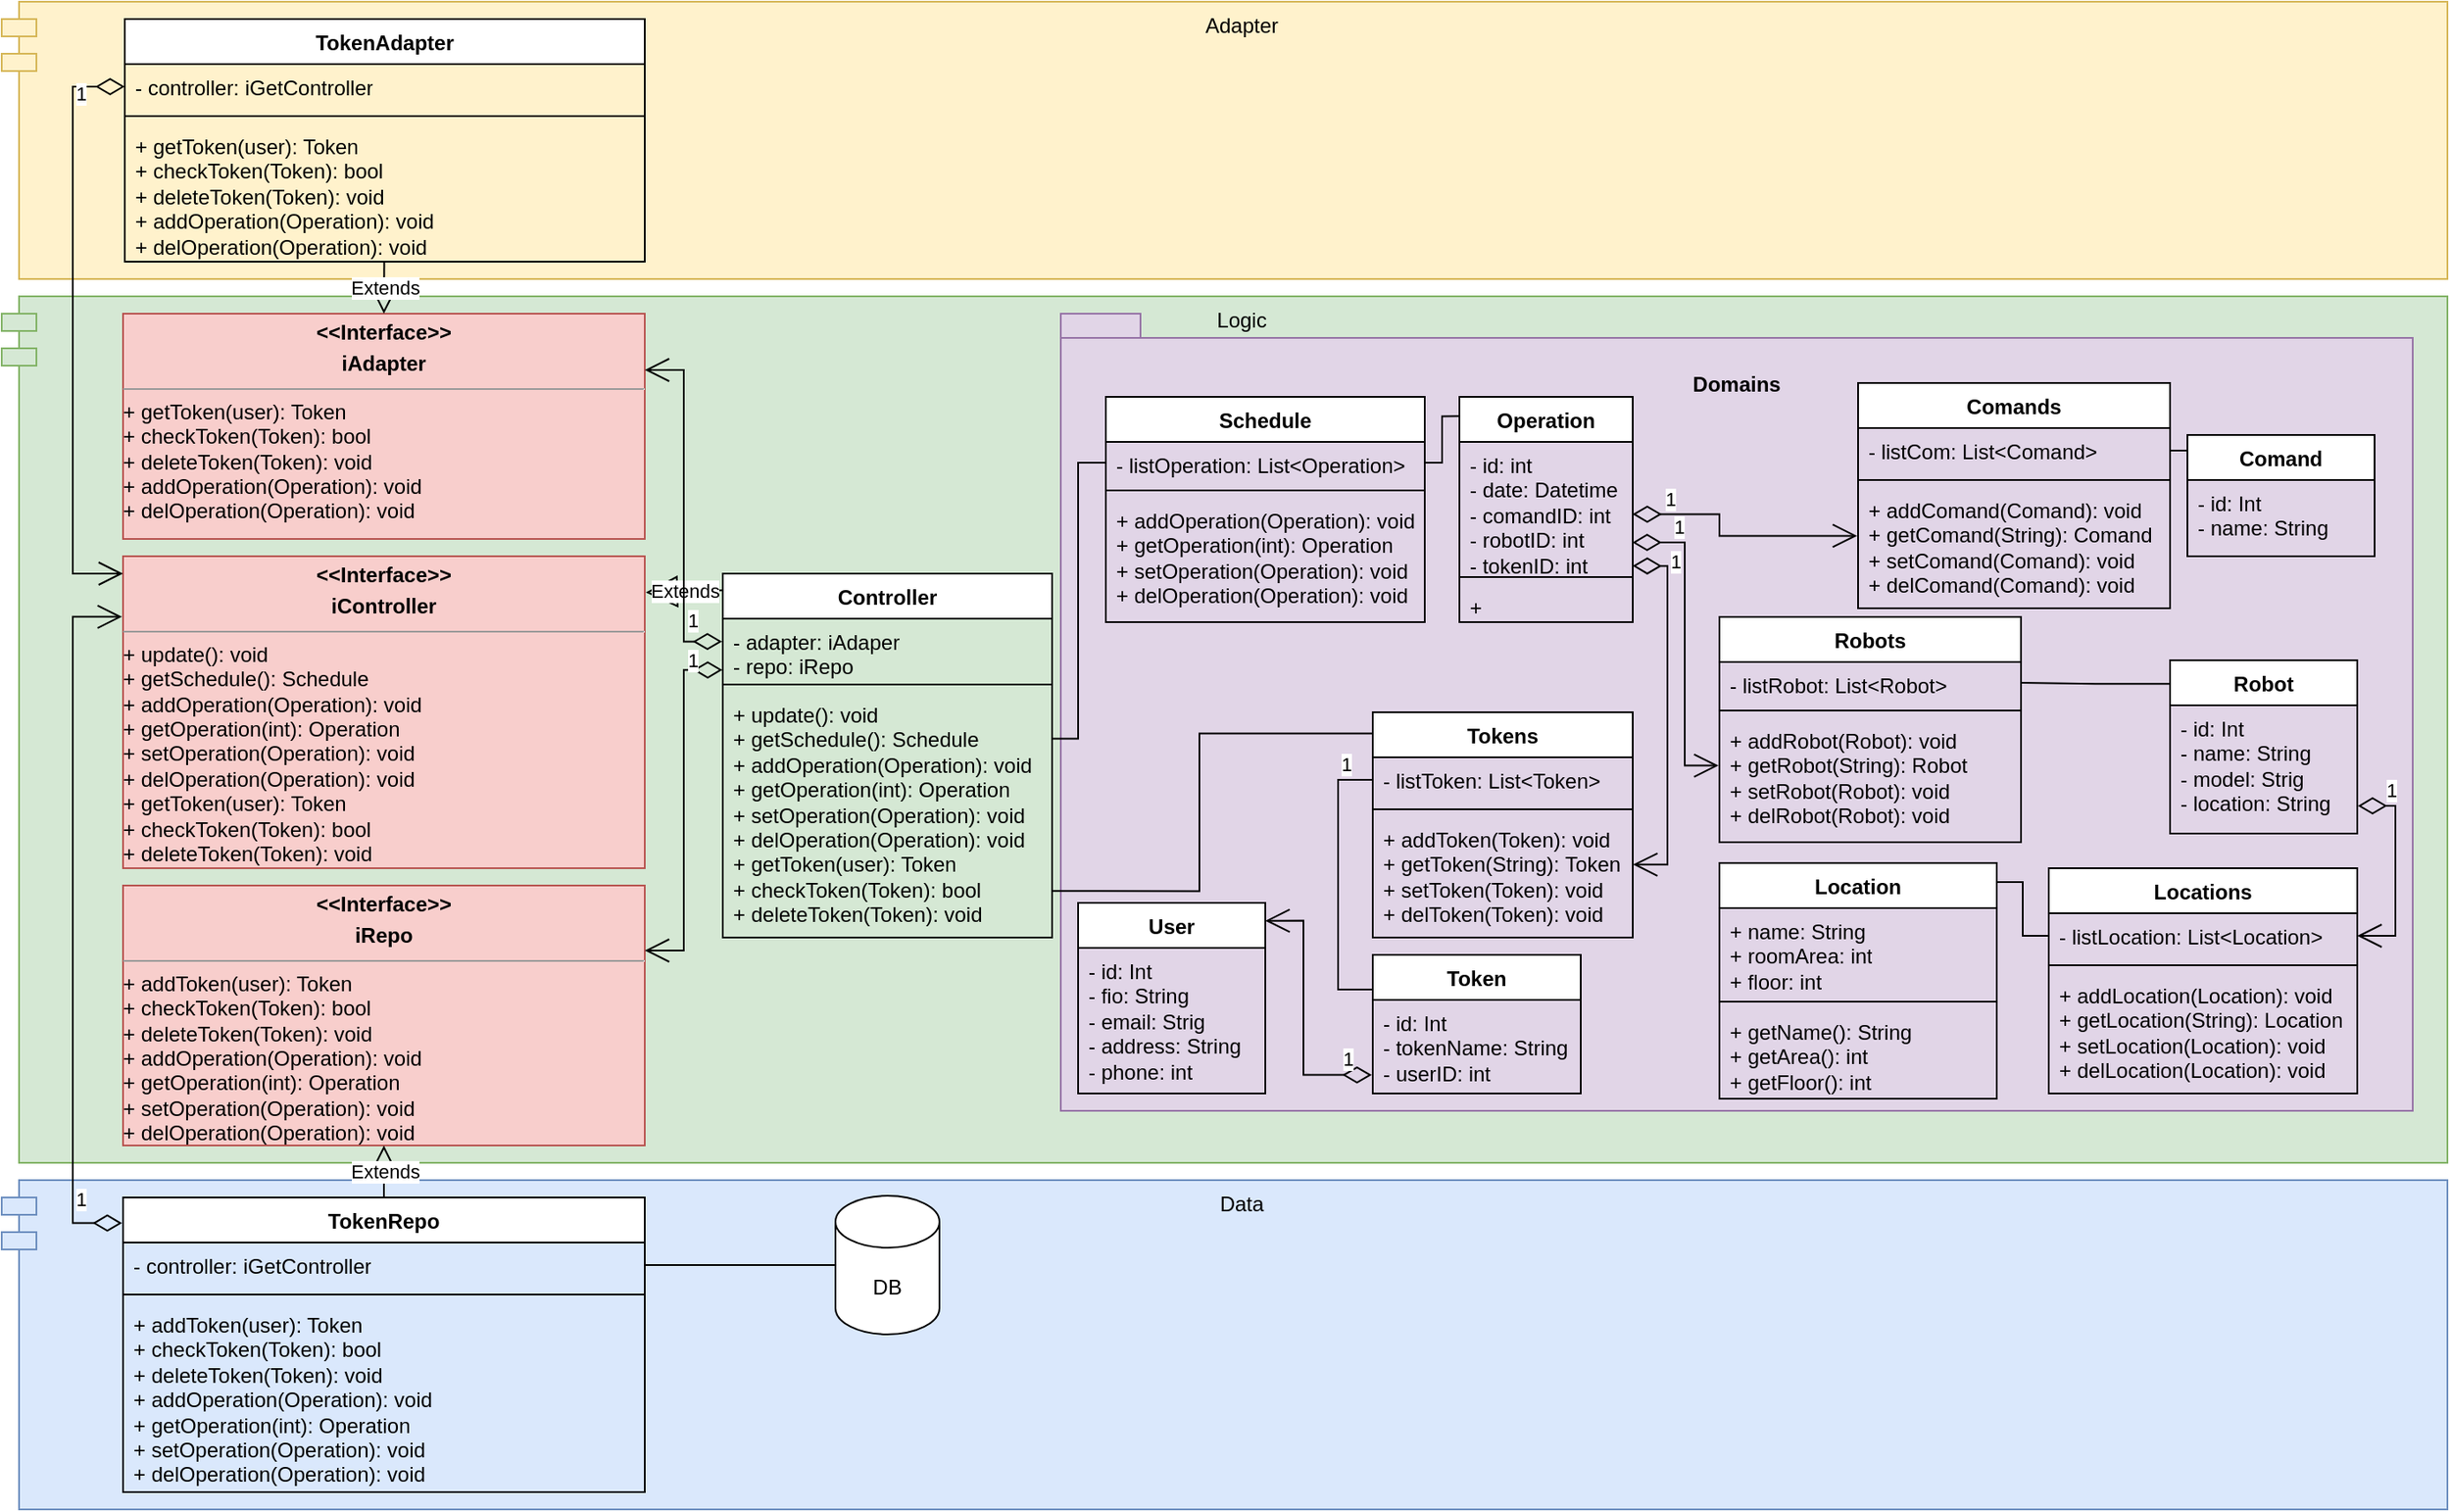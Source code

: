 <mxfile version="22.1.11" type="device">
  <diagram name="Страница — 1" id="iccQO1knJx4fQwvvYH7b">
    <mxGraphModel dx="2049" dy="1243" grid="1" gridSize="10" guides="1" tooltips="1" connect="1" arrows="1" fold="1" page="1" pageScale="1" pageWidth="827" pageHeight="1169" math="0" shadow="0">
      <root>
        <mxCell id="0" />
        <mxCell id="1" parent="0" />
        <mxCell id="4vGNX6ftqIx7hebFvJX0-1" value="Adapter" style="shape=module;align=left;spacingLeft=20;align=center;verticalAlign=top;whiteSpace=wrap;html=1;fillColor=#fff2cc;strokeColor=#d6b656;" parent="1" vertex="1">
          <mxGeometry x="29" y="10" width="1411" height="160" as="geometry" />
        </mxCell>
        <mxCell id="4vGNX6ftqIx7hebFvJX0-2" value="Logic" style="shape=module;align=left;spacingLeft=20;align=center;verticalAlign=top;whiteSpace=wrap;html=1;fillColor=#d5e8d4;strokeColor=#82b366;" parent="1" vertex="1">
          <mxGeometry x="29" y="180" width="1411" height="500" as="geometry" />
        </mxCell>
        <mxCell id="4vGNX6ftqIx7hebFvJX0-3" value="Data" style="shape=module;align=left;spacingLeft=20;align=center;verticalAlign=top;whiteSpace=wrap;html=1;fillColor=#dae8fc;strokeColor=#6c8ebf;" parent="1" vertex="1">
          <mxGeometry x="29" y="690" width="1411" height="190" as="geometry" />
        </mxCell>
        <mxCell id="Mzm_h6cvFY5Xjswd9-C1-1" value="TokenAdapter" style="swimlane;fontStyle=1;align=center;verticalAlign=top;childLayout=stackLayout;horizontal=1;startSize=26;horizontalStack=0;resizeParent=1;resizeParentMax=0;resizeLast=0;collapsible=1;marginBottom=0;whiteSpace=wrap;html=1;" parent="1" vertex="1">
          <mxGeometry x="100" y="20" width="300" height="140" as="geometry" />
        </mxCell>
        <mxCell id="Mzm_h6cvFY5Xjswd9-C1-2" value="- controller: iGetController" style="text;strokeColor=none;fillColor=none;align=left;verticalAlign=top;spacingLeft=4;spacingRight=4;overflow=hidden;rotatable=0;points=[[0,0.5],[1,0.5]];portConstraint=eastwest;whiteSpace=wrap;html=1;" parent="Mzm_h6cvFY5Xjswd9-C1-1" vertex="1">
          <mxGeometry y="26" width="300" height="26" as="geometry" />
        </mxCell>
        <mxCell id="Mzm_h6cvFY5Xjswd9-C1-3" value="" style="line;strokeWidth=1;fillColor=none;align=left;verticalAlign=middle;spacingTop=-1;spacingLeft=3;spacingRight=3;rotatable=0;labelPosition=right;points=[];portConstraint=eastwest;strokeColor=inherit;" parent="Mzm_h6cvFY5Xjswd9-C1-1" vertex="1">
          <mxGeometry y="52" width="300" height="8" as="geometry" />
        </mxCell>
        <mxCell id="Mzm_h6cvFY5Xjswd9-C1-4" value="+ getToken(user): Token&lt;br&gt;+ checkToken(Token): bool&lt;br&gt;+ deleteToken(Token): void&lt;br&gt;+ addOperation(Operation): void&lt;br style=&quot;border-color: var(--border-color); text-align: center;&quot;&gt;+ delOperation(Operation): void" style="text;strokeColor=none;fillColor=none;align=left;verticalAlign=top;spacingLeft=4;spacingRight=4;overflow=hidden;rotatable=0;points=[[0,0.5],[1,0.5]];portConstraint=eastwest;whiteSpace=wrap;html=1;" parent="Mzm_h6cvFY5Xjswd9-C1-1" vertex="1">
          <mxGeometry y="60" width="300" height="80" as="geometry" />
        </mxCell>
        <mxCell id="Mzm_h6cvFY5Xjswd9-C1-5" value="TokenRepo" style="swimlane;fontStyle=1;align=center;verticalAlign=top;childLayout=stackLayout;horizontal=1;startSize=26;horizontalStack=0;resizeParent=1;resizeParentMax=0;resizeLast=0;collapsible=1;marginBottom=0;whiteSpace=wrap;html=1;" parent="1" vertex="1">
          <mxGeometry x="99" y="700" width="301" height="170" as="geometry" />
        </mxCell>
        <mxCell id="Mzm_h6cvFY5Xjswd9-C1-6" value="- controller: iGetController" style="text;strokeColor=none;fillColor=none;align=left;verticalAlign=top;spacingLeft=4;spacingRight=4;overflow=hidden;rotatable=0;points=[[0,0.5],[1,0.5]];portConstraint=eastwest;whiteSpace=wrap;html=1;" parent="Mzm_h6cvFY5Xjswd9-C1-5" vertex="1">
          <mxGeometry y="26" width="301" height="26" as="geometry" />
        </mxCell>
        <mxCell id="Mzm_h6cvFY5Xjswd9-C1-7" value="" style="line;strokeWidth=1;fillColor=none;align=left;verticalAlign=middle;spacingTop=-1;spacingLeft=3;spacingRight=3;rotatable=0;labelPosition=right;points=[];portConstraint=eastwest;strokeColor=inherit;" parent="Mzm_h6cvFY5Xjswd9-C1-5" vertex="1">
          <mxGeometry y="52" width="301" height="8" as="geometry" />
        </mxCell>
        <mxCell id="Mzm_h6cvFY5Xjswd9-C1-8" value="+ addToken(user): Token&lt;br style=&quot;border-color: var(--border-color);&quot;&gt;+ checkToken(Token): bool&lt;br style=&quot;border-color: var(--border-color);&quot;&gt;+ deleteToken(Token): void&lt;br&gt;+ addOperation(Operation): void&lt;br style=&quot;border-color: var(--border-color);&quot;&gt;+ getOperation(int): Operation&lt;br style=&quot;border-color: var(--border-color); text-align: center;&quot;&gt;+ setOperation(Operation): void&lt;br style=&quot;border-color: var(--border-color); text-align: center;&quot;&gt;+ delOperation(Operation): void" style="text;strokeColor=none;fillColor=none;align=left;verticalAlign=top;spacingLeft=4;spacingRight=4;overflow=hidden;rotatable=0;points=[[0,0.5],[1,0.5]];portConstraint=eastwest;whiteSpace=wrap;html=1;" parent="Mzm_h6cvFY5Xjswd9-C1-5" vertex="1">
          <mxGeometry y="60" width="301" height="110" as="geometry" />
        </mxCell>
        <mxCell id="Mzm_h6cvFY5Xjswd9-C1-9" value="&lt;p style=&quot;margin:0px;margin-top:4px;text-align:center;&quot;&gt;&lt;b&gt;&amp;lt;&amp;lt;Interface&amp;gt;&amp;gt;&lt;/b&gt;&lt;/p&gt;&lt;p style=&quot;margin:0px;margin-top:4px;text-align:center;&quot;&gt;&lt;b&gt;iAdapter&lt;/b&gt;&lt;/p&gt;&lt;hr size=&quot;1&quot;&gt;&lt;div style=&quot;height:2px;&quot;&gt;+ getToken(user): Token&lt;br style=&quot;border-color: var(--border-color);&quot;&gt;+ checkToken(Token): bool&lt;br style=&quot;border-color: var(--border-color);&quot;&gt;+ deleteToken(Token): void&lt;br style=&quot;border-color: var(--border-color);&quot;&gt;+ addOperation(Operation): void&lt;br style=&quot;border-color: var(--border-color); text-align: center;&quot;&gt;+ delOperation(Operation): void&lt;br&gt;&lt;/div&gt;" style="verticalAlign=top;align=left;overflow=fill;fontSize=12;fontFamily=Helvetica;html=1;whiteSpace=wrap;fillColor=#f8cecc;strokeColor=#b85450;" parent="1" vertex="1">
          <mxGeometry x="99" y="190" width="301" height="130" as="geometry" />
        </mxCell>
        <mxCell id="Mzm_h6cvFY5Xjswd9-C1-10" value="&lt;p style=&quot;margin:0px;margin-top:4px;text-align:center;&quot;&gt;&lt;b&gt;&amp;lt;&amp;lt;Interface&amp;gt;&amp;gt;&lt;/b&gt;&lt;/p&gt;&lt;p style=&quot;margin:0px;margin-top:4px;text-align:center;&quot;&gt;&lt;b&gt;iRepo&lt;/b&gt;&lt;/p&gt;&lt;hr size=&quot;1&quot;&gt;&lt;div style=&quot;height:2px;&quot;&gt;+ addToken(user): Token&lt;br style=&quot;border-color: var(--border-color);&quot;&gt;+ checkToken(Token): bool&lt;br style=&quot;border-color: var(--border-color);&quot;&gt;+ deleteToken(Token): void&lt;br style=&quot;border-color: var(--border-color);&quot;&gt;+ addOperation(Operation): void&lt;br style=&quot;border-color: var(--border-color);&quot;&gt;+ getOperation(int): Operation&lt;br style=&quot;border-color: var(--border-color); text-align: center;&quot;&gt;+ setOperation(Operation): void&lt;br style=&quot;border-color: var(--border-color); text-align: center;&quot;&gt;+ delOperation(Operation): void&lt;br&gt;&lt;/div&gt;" style="verticalAlign=top;align=left;overflow=fill;fontSize=12;fontFamily=Helvetica;html=1;whiteSpace=wrap;fillColor=#f8cecc;strokeColor=#b85450;" parent="1" vertex="1">
          <mxGeometry x="99" y="520" width="301" height="150" as="geometry" />
        </mxCell>
        <mxCell id="Mzm_h6cvFY5Xjswd9-C1-11" value="&lt;p style=&quot;margin:0px;margin-top:4px;text-align:center;&quot;&gt;&lt;b&gt;&amp;lt;&amp;lt;Interface&amp;gt;&amp;gt;&lt;/b&gt;&lt;/p&gt;&lt;p style=&quot;margin:0px;margin-top:4px;text-align:center;&quot;&gt;&lt;b&gt;iController&lt;/b&gt;&lt;/p&gt;&lt;hr size=&quot;1&quot;&gt;&lt;div style=&quot;height:2px;&quot;&gt;&lt;div style=&quot;&quot;&gt;+ update(): void&lt;br style=&quot;border-color: var(--border-color);&quot;&gt;+ getSchedule():&amp;nbsp;Schedule&lt;br style=&quot;border-color: var(--border-color);&quot;&gt;+ addOperation(Operation): void&lt;br style=&quot;border-color: var(--border-color);&quot;&gt;+ getOperation(int): Operation&lt;br style=&quot;border-color: var(--border-color); text-align: center;&quot;&gt;+ setOperation(Operation): void&lt;br style=&quot;border-color: var(--border-color); text-align: center;&quot;&gt;+ delOperation(Operation): void&lt;br style=&quot;border-color: var(--border-color);&quot;&gt;+ getToken(user): Token&lt;br style=&quot;border-color: var(--border-color);&quot;&gt;+ checkToken(Token): bool&lt;br style=&quot;border-color: var(--border-color);&quot;&gt;+ deleteToken(Token): void&lt;br&gt;&lt;/div&gt;&lt;/div&gt;" style="verticalAlign=top;align=left;overflow=fill;fontSize=12;fontFamily=Helvetica;html=1;whiteSpace=wrap;fillColor=#f8cecc;strokeColor=#b85450;" parent="1" vertex="1">
          <mxGeometry x="99" y="330" width="301" height="180" as="geometry" />
        </mxCell>
        <mxCell id="Mzm_h6cvFY5Xjswd9-C1-12" value="&lt;div style=&quot;&quot;&gt;&lt;span style=&quot;background-color: initial;&quot;&gt;Domains&lt;/span&gt;&lt;/div&gt;&lt;div style=&quot;&quot;&gt;&lt;span style=&quot;background-color: initial;&quot;&gt;&lt;br&gt;&lt;/span&gt;&lt;/div&gt;&lt;div style=&quot;&quot;&gt;&lt;span style=&quot;background-color: initial;&quot;&gt;&lt;br&gt;&lt;/span&gt;&lt;/div&gt;&lt;div style=&quot;&quot;&gt;&lt;span style=&quot;background-color: initial;&quot;&gt;&lt;br&gt;&lt;/span&gt;&lt;/div&gt;&lt;div style=&quot;&quot;&gt;&lt;span style=&quot;background-color: initial;&quot;&gt;&lt;br&gt;&lt;/span&gt;&lt;/div&gt;&lt;div style=&quot;&quot;&gt;&lt;span style=&quot;background-color: initial;&quot;&gt;&lt;br&gt;&lt;/span&gt;&lt;/div&gt;&lt;div style=&quot;&quot;&gt;&lt;span style=&quot;background-color: initial;&quot;&gt;&lt;br&gt;&lt;/span&gt;&lt;/div&gt;&lt;div style=&quot;&quot;&gt;&lt;span style=&quot;background-color: initial;&quot;&gt;&lt;br&gt;&lt;/span&gt;&lt;/div&gt;&lt;div style=&quot;&quot;&gt;&lt;span style=&quot;background-color: initial;&quot;&gt;&lt;br&gt;&lt;/span&gt;&lt;/div&gt;&lt;div style=&quot;&quot;&gt;&lt;span style=&quot;background-color: initial;&quot;&gt;&lt;br&gt;&lt;/span&gt;&lt;/div&gt;&lt;div style=&quot;&quot;&gt;&lt;span style=&quot;background-color: initial;&quot;&gt;&lt;br&gt;&lt;/span&gt;&lt;/div&gt;&lt;div style=&quot;&quot;&gt;&lt;span style=&quot;background-color: initial;&quot;&gt;&lt;br&gt;&lt;/span&gt;&lt;/div&gt;&lt;div style=&quot;&quot;&gt;&lt;span style=&quot;background-color: initial;&quot;&gt;&lt;br&gt;&lt;/span&gt;&lt;/div&gt;&lt;div style=&quot;&quot;&gt;&lt;span style=&quot;background-color: initial;&quot;&gt;&lt;br&gt;&lt;/span&gt;&lt;/div&gt;&lt;div style=&quot;&quot;&gt;&lt;span style=&quot;background-color: initial;&quot;&gt;&lt;br&gt;&lt;/span&gt;&lt;/div&gt;&lt;div style=&quot;&quot;&gt;&lt;span style=&quot;background-color: initial;&quot;&gt;&lt;br&gt;&lt;/span&gt;&lt;/div&gt;&lt;div style=&quot;&quot;&gt;&lt;span style=&quot;background-color: initial;&quot;&gt;&lt;br&gt;&lt;/span&gt;&lt;/div&gt;&lt;div style=&quot;&quot;&gt;&lt;span style=&quot;background-color: initial;&quot;&gt;&lt;br&gt;&lt;/span&gt;&lt;/div&gt;&lt;div style=&quot;&quot;&gt;&lt;span style=&quot;background-color: initial;&quot;&gt;&lt;br&gt;&lt;/span&gt;&lt;/div&gt;&lt;div style=&quot;&quot;&gt;&lt;span style=&quot;background-color: initial;&quot;&gt;&lt;br&gt;&lt;/span&gt;&lt;/div&gt;&lt;div style=&quot;&quot;&gt;&lt;span style=&quot;background-color: initial;&quot;&gt;&lt;br&gt;&lt;/span&gt;&lt;/div&gt;&lt;div style=&quot;&quot;&gt;&lt;span style=&quot;background-color: initial;&quot;&gt;&lt;br&gt;&lt;/span&gt;&lt;/div&gt;&lt;div style=&quot;&quot;&gt;&lt;span style=&quot;background-color: initial;&quot;&gt;&lt;br&gt;&lt;/span&gt;&lt;/div&gt;&lt;div style=&quot;&quot;&gt;&lt;span style=&quot;background-color: initial;&quot;&gt;&lt;br&gt;&lt;/span&gt;&lt;/div&gt;&lt;div style=&quot;&quot;&gt;&lt;span style=&quot;background-color: initial;&quot;&gt;&lt;br&gt;&lt;/span&gt;&lt;/div&gt;&lt;div style=&quot;&quot;&gt;&lt;span style=&quot;background-color: initial;&quot;&gt;&lt;br&gt;&lt;/span&gt;&lt;/div&gt;&lt;div style=&quot;&quot;&gt;&lt;span style=&quot;background-color: initial;&quot;&gt;&lt;br&gt;&lt;/span&gt;&lt;/div&gt;&lt;div style=&quot;&quot;&gt;&lt;span style=&quot;background-color: initial;&quot;&gt;&lt;br&gt;&lt;/span&gt;&lt;/div&gt;" style="shape=folder;fontStyle=1;spacingTop=10;tabWidth=40;tabHeight=14;tabPosition=left;html=1;whiteSpace=wrap;align=center;fillColor=#e1d5e7;strokeColor=#9673a6;" parent="1" vertex="1">
          <mxGeometry x="640" y="190" width="780" height="460" as="geometry" />
        </mxCell>
        <mxCell id="Mzm_h6cvFY5Xjswd9-C1-13" value="Controller" style="swimlane;fontStyle=1;align=center;verticalAlign=top;childLayout=stackLayout;horizontal=1;startSize=26;horizontalStack=0;resizeParent=1;resizeParentMax=0;resizeLast=0;collapsible=1;marginBottom=0;whiteSpace=wrap;html=1;" parent="1" vertex="1">
          <mxGeometry x="445" y="340" width="190" height="210" as="geometry" />
        </mxCell>
        <mxCell id="Mzm_h6cvFY5Xjswd9-C1-14" value="- adapter: iAdaper&lt;br&gt;- repo: iRepo" style="text;strokeColor=none;fillColor=none;align=left;verticalAlign=top;spacingLeft=4;spacingRight=4;overflow=hidden;rotatable=0;points=[[0,0.5],[1,0.5]];portConstraint=eastwest;whiteSpace=wrap;html=1;" parent="Mzm_h6cvFY5Xjswd9-C1-13" vertex="1">
          <mxGeometry y="26" width="190" height="34" as="geometry" />
        </mxCell>
        <mxCell id="Mzm_h6cvFY5Xjswd9-C1-15" value="" style="line;strokeWidth=1;fillColor=none;align=left;verticalAlign=middle;spacingTop=-1;spacingLeft=3;spacingRight=3;rotatable=0;labelPosition=right;points=[];portConstraint=eastwest;strokeColor=inherit;" parent="Mzm_h6cvFY5Xjswd9-C1-13" vertex="1">
          <mxGeometry y="60" width="190" height="8" as="geometry" />
        </mxCell>
        <mxCell id="Mzm_h6cvFY5Xjswd9-C1-16" value="+ update(): void&lt;br style=&quot;border-color: var(--border-color);&quot;&gt;+ getSchedule():&amp;nbsp;Schedule&lt;br style=&quot;border-color: var(--border-color);&quot;&gt;+ addOperation(Operation): void&lt;br style=&quot;border-color: var(--border-color);&quot;&gt;+ getOperation(int): Operation&lt;br style=&quot;border-color: var(--border-color); text-align: center;&quot;&gt;+ setOperation(Operation): void&lt;br style=&quot;border-color: var(--border-color); text-align: center;&quot;&gt;+ delOperation(Operation): void&lt;br&gt;+ getToken(user): Token&lt;br style=&quot;border-color: var(--border-color);&quot;&gt;+ checkToken(Token): bool&lt;br style=&quot;border-color: var(--border-color);&quot;&gt;+ deleteToken(Token): void" style="text;strokeColor=none;fillColor=none;align=left;verticalAlign=top;spacingLeft=4;spacingRight=4;overflow=hidden;rotatable=0;points=[[0,0.5],[1,0.5]];portConstraint=eastwest;whiteSpace=wrap;html=1;" parent="Mzm_h6cvFY5Xjswd9-C1-13" vertex="1">
          <mxGeometry y="68" width="190" height="142" as="geometry" />
        </mxCell>
        <mxCell id="Mzm_h6cvFY5Xjswd9-C1-17" value="Location" style="swimlane;fontStyle=1;align=center;verticalAlign=top;childLayout=stackLayout;horizontal=1;startSize=26;horizontalStack=0;resizeParent=1;resizeParentMax=0;resizeLast=0;collapsible=1;marginBottom=0;whiteSpace=wrap;html=1;" parent="1" vertex="1">
          <mxGeometry x="1020" y="507" width="160" height="136" as="geometry" />
        </mxCell>
        <mxCell id="Mzm_h6cvFY5Xjswd9-C1-18" value="+ name: String&lt;br&gt;+ roomArea: int&lt;br&gt;+ floor: int" style="text;strokeColor=none;fillColor=none;align=left;verticalAlign=top;spacingLeft=4;spacingRight=4;overflow=hidden;rotatable=0;points=[[0,0.5],[1,0.5]];portConstraint=eastwest;whiteSpace=wrap;html=1;" parent="Mzm_h6cvFY5Xjswd9-C1-17" vertex="1">
          <mxGeometry y="26" width="160" height="50" as="geometry" />
        </mxCell>
        <mxCell id="Mzm_h6cvFY5Xjswd9-C1-19" value="" style="line;strokeWidth=1;fillColor=none;align=left;verticalAlign=middle;spacingTop=-1;spacingLeft=3;spacingRight=3;rotatable=0;labelPosition=right;points=[];portConstraint=eastwest;strokeColor=inherit;" parent="Mzm_h6cvFY5Xjswd9-C1-17" vertex="1">
          <mxGeometry y="76" width="160" height="8" as="geometry" />
        </mxCell>
        <mxCell id="Mzm_h6cvFY5Xjswd9-C1-20" value="+ getName(): String&lt;br&gt;+ getArea(): int&lt;br&gt;+ getFloor(): int" style="text;strokeColor=none;fillColor=none;align=left;verticalAlign=top;spacingLeft=4;spacingRight=4;overflow=hidden;rotatable=0;points=[[0,0.5],[1,0.5]];portConstraint=eastwest;whiteSpace=wrap;html=1;" parent="Mzm_h6cvFY5Xjswd9-C1-17" vertex="1">
          <mxGeometry y="84" width="160" height="52" as="geometry" />
        </mxCell>
        <mxCell id="Mzm_h6cvFY5Xjswd9-C1-22" value="" style="endArrow=none;html=1;edgeStyle=orthogonalEdgeStyle;rounded=0;exitX=1;exitY=0.5;exitDx=0;exitDy=0;entryX=0;entryY=0.5;entryDx=0;entryDy=0;entryPerimeter=0;" parent="1" source="Mzm_h6cvFY5Xjswd9-C1-6" target="pRqHBjgA3ks4pkUz7OMV-1" edge="1">
          <mxGeometry relative="1" as="geometry">
            <mxPoint x="269" y="743" as="sourcePoint" />
            <mxPoint x="490" y="755" as="targetPoint" />
          </mxGeometry>
        </mxCell>
        <mxCell id="Mzm_h6cvFY5Xjswd9-C1-27" value="User" style="swimlane;fontStyle=1;align=center;verticalAlign=top;childLayout=stackLayout;horizontal=1;startSize=26;horizontalStack=0;resizeParent=1;resizeParentMax=0;resizeLast=0;collapsible=1;marginBottom=0;whiteSpace=wrap;html=1;" parent="1" vertex="1">
          <mxGeometry x="650" y="530" width="108" height="110" as="geometry" />
        </mxCell>
        <mxCell id="Mzm_h6cvFY5Xjswd9-C1-28" value="- id: Int&lt;br&gt;- fio: String&lt;br&gt;- email: Strig&lt;br&gt;- address: String&lt;br&gt;- phone: int" style="text;strokeColor=none;fillColor=none;align=left;verticalAlign=top;spacingLeft=4;spacingRight=4;overflow=hidden;rotatable=0;points=[[0,0.5],[1,0.5]];portConstraint=eastwest;whiteSpace=wrap;html=1;" parent="Mzm_h6cvFY5Xjswd9-C1-27" vertex="1">
          <mxGeometry y="26" width="108" height="84" as="geometry" />
        </mxCell>
        <mxCell id="Mzm_h6cvFY5Xjswd9-C1-29" value="Locations" style="swimlane;fontStyle=1;align=center;verticalAlign=top;childLayout=stackLayout;horizontal=1;startSize=26;horizontalStack=0;resizeParent=1;resizeParentMax=0;resizeLast=0;collapsible=1;marginBottom=0;whiteSpace=wrap;html=1;" parent="1" vertex="1">
          <mxGeometry x="1210" y="510" width="178" height="130" as="geometry" />
        </mxCell>
        <mxCell id="Mzm_h6cvFY5Xjswd9-C1-30" value="- listLocation: List&amp;lt;Location&amp;gt;" style="text;strokeColor=none;fillColor=none;align=left;verticalAlign=top;spacingLeft=4;spacingRight=4;overflow=hidden;rotatable=0;points=[[0,0.5],[1,0.5]];portConstraint=eastwest;whiteSpace=wrap;html=1;" parent="Mzm_h6cvFY5Xjswd9-C1-29" vertex="1">
          <mxGeometry y="26" width="178" height="26" as="geometry" />
        </mxCell>
        <mxCell id="Mzm_h6cvFY5Xjswd9-C1-31" value="" style="line;strokeWidth=1;fillColor=none;align=left;verticalAlign=middle;spacingTop=-1;spacingLeft=3;spacingRight=3;rotatable=0;labelPosition=right;points=[];portConstraint=eastwest;strokeColor=inherit;" parent="Mzm_h6cvFY5Xjswd9-C1-29" vertex="1">
          <mxGeometry y="52" width="178" height="8" as="geometry" />
        </mxCell>
        <mxCell id="Mzm_h6cvFY5Xjswd9-C1-32" value="+ addLocation(Location): void&lt;br&gt;+ getLocation(String): Location&lt;br style=&quot;border-color: var(--border-color); text-align: center;&quot;&gt;+ setLocation(Location&lt;span style=&quot;text-align: center;&quot;&gt;): void&lt;/span&gt;&lt;br style=&quot;border-color: var(--border-color); text-align: center;&quot;&gt;+ delLocation(Location): void" style="text;strokeColor=none;fillColor=none;align=left;verticalAlign=top;spacingLeft=4;spacingRight=4;overflow=hidden;rotatable=0;points=[[0,0.5],[1,0.5]];portConstraint=eastwest;whiteSpace=wrap;html=1;" parent="Mzm_h6cvFY5Xjswd9-C1-29" vertex="1">
          <mxGeometry y="60" width="178" height="70" as="geometry" />
        </mxCell>
        <mxCell id="Mzm_h6cvFY5Xjswd9-C1-33" value="Operation" style="swimlane;fontStyle=1;align=center;verticalAlign=top;childLayout=stackLayout;horizontal=1;startSize=26;horizontalStack=0;resizeParent=1;resizeParentMax=0;resizeLast=0;collapsible=1;marginBottom=0;whiteSpace=wrap;html=1;" parent="1" vertex="1">
          <mxGeometry x="870" y="238" width="100" height="130" as="geometry" />
        </mxCell>
        <mxCell id="Mzm_h6cvFY5Xjswd9-C1-34" value="- id: int&lt;br&gt;- date: Datetime&lt;br style=&quot;border-color: var(--border-color);&quot;&gt;- comandID: int&lt;br style=&quot;border-color: var(--border-color);&quot;&gt;- robotID: int&lt;br&gt;- tokenID: int" style="text;strokeColor=none;fillColor=none;align=left;verticalAlign=top;spacingLeft=4;spacingRight=4;overflow=hidden;rotatable=0;points=[[0,0.5],[1,0.5]];portConstraint=eastwest;whiteSpace=wrap;html=1;" parent="Mzm_h6cvFY5Xjswd9-C1-33" vertex="1">
          <mxGeometry y="26" width="100" height="74" as="geometry" />
        </mxCell>
        <mxCell id="Mzm_h6cvFY5Xjswd9-C1-35" value="" style="line;strokeWidth=1;fillColor=none;align=left;verticalAlign=middle;spacingTop=-1;spacingLeft=3;spacingRight=3;rotatable=0;labelPosition=right;points=[];portConstraint=eastwest;strokeColor=inherit;" parent="Mzm_h6cvFY5Xjswd9-C1-33" vertex="1">
          <mxGeometry y="100" width="100" height="8" as="geometry" />
        </mxCell>
        <mxCell id="Mzm_h6cvFY5Xjswd9-C1-36" value="+&amp;nbsp;" style="text;strokeColor=none;fillColor=none;align=left;verticalAlign=top;spacingLeft=4;spacingRight=4;overflow=hidden;rotatable=0;points=[[0,0.5],[1,0.5]];portConstraint=eastwest;whiteSpace=wrap;html=1;" parent="Mzm_h6cvFY5Xjswd9-C1-33" vertex="1">
          <mxGeometry y="108" width="100" height="22" as="geometry" />
        </mxCell>
        <mxCell id="Mzm_h6cvFY5Xjswd9-C1-37" value="1" style="endArrow=open;html=1;endSize=12;startArrow=diamondThin;startSize=14;startFill=0;edgeStyle=orthogonalEdgeStyle;align=left;verticalAlign=bottom;rounded=0;exitX=1.003;exitY=0.784;exitDx=0;exitDy=0;exitPerimeter=0;entryX=1;entryY=0.5;entryDx=0;entryDy=0;" parent="1" source="pRqHBjgA3ks4pkUz7OMV-12" target="Mzm_h6cvFY5Xjswd9-C1-30" edge="1">
          <mxGeometry x="-0.751" relative="1" as="geometry">
            <mxPoint x="1400" y="474" as="sourcePoint" />
            <mxPoint x="1400" y="549" as="targetPoint" />
            <Array as="points">
              <mxPoint x="1410" y="474" />
              <mxPoint x="1410" y="549" />
            </Array>
            <mxPoint as="offset" />
          </mxGeometry>
        </mxCell>
        <mxCell id="Mzm_h6cvFY5Xjswd9-C1-38" value="1" style="endArrow=open;html=1;endSize=12;startArrow=diamondThin;startSize=14;startFill=0;edgeStyle=orthogonalEdgeStyle;align=left;verticalAlign=bottom;rounded=0;exitX=-0.005;exitY=0.802;exitDx=0;exitDy=0;entryX=1;entryY=0.094;entryDx=0;entryDy=0;entryPerimeter=0;exitPerimeter=0;" parent="1" source="pRqHBjgA3ks4pkUz7OMV-14" target="Mzm_h6cvFY5Xjswd9-C1-27" edge="1">
          <mxGeometry x="-0.751" relative="1" as="geometry">
            <mxPoint x="1320" y="735" as="sourcePoint" />
            <mxPoint x="1273" y="550" as="targetPoint" />
            <Array as="points">
              <mxPoint x="780" y="629" />
              <mxPoint x="780" y="540" />
            </Array>
            <mxPoint as="offset" />
          </mxGeometry>
        </mxCell>
        <mxCell id="Mzm_h6cvFY5Xjswd9-C1-41" value="" style="endArrow=none;html=1;edgeStyle=orthogonalEdgeStyle;rounded=0;exitX=0;exitY=0.5;exitDx=0;exitDy=0;entryX=1;entryY=0.081;entryDx=0;entryDy=0;entryPerimeter=0;" parent="1" source="Mzm_h6cvFY5Xjswd9-C1-30" target="Mzm_h6cvFY5Xjswd9-C1-17" edge="1">
          <mxGeometry relative="1" as="geometry">
            <mxPoint x="1039" y="661" as="sourcePoint" />
            <mxPoint x="1102" y="499" as="targetPoint" />
          </mxGeometry>
        </mxCell>
        <mxCell id="Mzm_h6cvFY5Xjswd9-C1-52" value="Extends" style="endArrow=block;endSize=16;endFill=0;html=1;rounded=0;exitX=0;exitY=0.046;exitDx=0;exitDy=0;entryX=1.002;entryY=0.116;entryDx=0;entryDy=0;entryPerimeter=0;exitPerimeter=0;" parent="1" source="Mzm_h6cvFY5Xjswd9-C1-13" target="Mzm_h6cvFY5Xjswd9-C1-11" edge="1">
          <mxGeometry width="160" relative="1" as="geometry">
            <mxPoint x="630" y="420" as="sourcePoint" />
            <mxPoint x="790" y="420" as="targetPoint" />
          </mxGeometry>
        </mxCell>
        <mxCell id="Mzm_h6cvFY5Xjswd9-C1-53" value="Extends" style="endArrow=block;endSize=16;endFill=0;html=1;rounded=0;exitX=0.499;exitY=1.003;exitDx=0;exitDy=0;entryX=0.5;entryY=0;entryDx=0;entryDy=0;exitPerimeter=0;" parent="1" source="Mzm_h6cvFY5Xjswd9-C1-4" target="Mzm_h6cvFY5Xjswd9-C1-9" edge="1">
          <mxGeometry width="160" relative="1" as="geometry">
            <mxPoint x="378" y="368" as="sourcePoint" />
            <mxPoint x="269" y="380" as="targetPoint" />
          </mxGeometry>
        </mxCell>
        <mxCell id="Mzm_h6cvFY5Xjswd9-C1-54" value="Extends" style="endArrow=block;endSize=16;endFill=0;html=1;rounded=0;exitX=0.5;exitY=0;exitDx=0;exitDy=0;entryX=0.5;entryY=1;entryDx=0;entryDy=0;" parent="1" source="Mzm_h6cvFY5Xjswd9-C1-5" target="Mzm_h6cvFY5Xjswd9-C1-10" edge="1">
          <mxGeometry width="160" relative="1" as="geometry">
            <mxPoint x="388" y="378" as="sourcePoint" />
            <mxPoint x="279" y="390" as="targetPoint" />
          </mxGeometry>
        </mxCell>
        <mxCell id="Mzm_h6cvFY5Xjswd9-C1-55" value="1" style="endArrow=open;html=1;endSize=12;startArrow=diamondThin;startSize=14;startFill=0;edgeStyle=orthogonalEdgeStyle;align=left;verticalAlign=bottom;rounded=0;exitX=-0.002;exitY=0.388;exitDx=0;exitDy=0;entryX=1;entryY=0.25;entryDx=0;entryDy=0;exitPerimeter=0;" parent="1" source="Mzm_h6cvFY5Xjswd9-C1-14" target="Mzm_h6cvFY5Xjswd9-C1-9" edge="1">
          <mxGeometry x="-0.751" relative="1" as="geometry">
            <mxPoint x="948" y="385" as="sourcePoint" />
            <mxPoint x="989" y="579" as="targetPoint" />
            <Array as="points" />
            <mxPoint as="offset" />
          </mxGeometry>
        </mxCell>
        <mxCell id="Mzm_h6cvFY5Xjswd9-C1-56" value="1" style="endArrow=open;html=1;endSize=12;startArrow=diamondThin;startSize=14;startFill=0;edgeStyle=orthogonalEdgeStyle;align=left;verticalAlign=bottom;rounded=0;entryX=1;entryY=0.25;entryDx=0;entryDy=0;exitX=-0.001;exitY=0.87;exitDx=0;exitDy=0;exitPerimeter=0;" parent="1" source="Mzm_h6cvFY5Xjswd9-C1-14" target="Mzm_h6cvFY5Xjswd9-C1-10" edge="1">
          <mxGeometry x="-0.751" relative="1" as="geometry">
            <mxPoint x="370" y="369" as="sourcePoint" />
            <mxPoint x="269" y="233" as="targetPoint" />
            <Array as="points" />
            <mxPoint as="offset" />
          </mxGeometry>
        </mxCell>
        <mxCell id="Mzm_h6cvFY5Xjswd9-C1-57" value="1" style="endArrow=open;html=1;endSize=12;startArrow=diamondThin;startSize=14;startFill=0;edgeStyle=orthogonalEdgeStyle;align=left;verticalAlign=bottom;rounded=0;exitX=0;exitY=0.5;exitDx=0;exitDy=0;" parent="1" source="Mzm_h6cvFY5Xjswd9-C1-2" edge="1">
          <mxGeometry x="-0.751" relative="1" as="geometry">
            <mxPoint x="378" y="389" as="sourcePoint" />
            <mxPoint x="99" y="340" as="targetPoint" />
            <Array as="points">
              <mxPoint x="70" y="59" />
              <mxPoint x="70" y="340" />
              <mxPoint x="99" y="340" />
            </Array>
            <mxPoint as="offset" />
          </mxGeometry>
        </mxCell>
        <mxCell id="Mzm_h6cvFY5Xjswd9-C1-58" value="1" style="endArrow=open;html=1;endSize=12;startArrow=diamondThin;startSize=14;startFill=0;edgeStyle=orthogonalEdgeStyle;align=left;verticalAlign=bottom;rounded=0;exitX=-0.002;exitY=0.087;exitDx=0;exitDy=0;exitPerimeter=0;entryX=-0.002;entryY=0.194;entryDx=0;entryDy=0;entryPerimeter=0;" parent="1" source="Mzm_h6cvFY5Xjswd9-C1-5" target="Mzm_h6cvFY5Xjswd9-C1-11" edge="1">
          <mxGeometry x="-0.838" relative="1" as="geometry">
            <mxPoint x="110" y="69" as="sourcePoint" />
            <mxPoint x="100" y="361" as="targetPoint" />
            <Array as="points">
              <mxPoint x="70" y="715" />
              <mxPoint x="70" y="365" />
            </Array>
            <mxPoint as="offset" />
          </mxGeometry>
        </mxCell>
        <mxCell id="Mzm_h6cvFY5Xjswd9-C1-59" value="" style="endArrow=none;html=1;edgeStyle=orthogonalEdgeStyle;rounded=0;entryX=0;entryY=0.5;entryDx=0;entryDy=0;exitX=1.001;exitY=0.192;exitDx=0;exitDy=0;exitPerimeter=0;" parent="1" source="Mzm_h6cvFY5Xjswd9-C1-16" target="pRqHBjgA3ks4pkUz7OMV-27" edge="1">
          <mxGeometry relative="1" as="geometry">
            <mxPoint x="530" y="350" as="sourcePoint" />
            <mxPoint x="428" y="729" as="targetPoint" />
            <Array as="points">
              <mxPoint x="650" y="435" />
              <mxPoint x="650" y="276" />
            </Array>
          </mxGeometry>
        </mxCell>
        <mxCell id="pRqHBjgA3ks4pkUz7OMV-1" value="DB" style="shape=cylinder3;whiteSpace=wrap;html=1;boundedLbl=1;backgroundOutline=1;size=15;" vertex="1" parent="1">
          <mxGeometry x="510" y="699" width="60" height="80" as="geometry" />
        </mxCell>
        <mxCell id="pRqHBjgA3ks4pkUz7OMV-2" value="Comand" style="swimlane;fontStyle=1;align=center;verticalAlign=top;childLayout=stackLayout;horizontal=1;startSize=26;horizontalStack=0;resizeParent=1;resizeParentMax=0;resizeLast=0;collapsible=1;marginBottom=0;whiteSpace=wrap;html=1;" vertex="1" parent="1">
          <mxGeometry x="1290" y="260" width="108" height="70" as="geometry" />
        </mxCell>
        <mxCell id="pRqHBjgA3ks4pkUz7OMV-3" value="- id: Int&lt;br&gt;- name: String" style="text;strokeColor=none;fillColor=none;align=left;verticalAlign=top;spacingLeft=4;spacingRight=4;overflow=hidden;rotatable=0;points=[[0,0.5],[1,0.5]];portConstraint=eastwest;whiteSpace=wrap;html=1;" vertex="1" parent="pRqHBjgA3ks4pkUz7OMV-2">
          <mxGeometry y="26" width="108" height="44" as="geometry" />
        </mxCell>
        <mxCell id="pRqHBjgA3ks4pkUz7OMV-4" value="Comands" style="swimlane;fontStyle=1;align=center;verticalAlign=top;childLayout=stackLayout;horizontal=1;startSize=26;horizontalStack=0;resizeParent=1;resizeParentMax=0;resizeLast=0;collapsible=1;marginBottom=0;whiteSpace=wrap;html=1;" vertex="1" parent="1">
          <mxGeometry x="1100" y="230" width="180" height="130" as="geometry" />
        </mxCell>
        <mxCell id="pRqHBjgA3ks4pkUz7OMV-5" value="- listCom: List&amp;lt;Comand&amp;gt;" style="text;strokeColor=none;fillColor=none;align=left;verticalAlign=top;spacingLeft=4;spacingRight=4;overflow=hidden;rotatable=0;points=[[0,0.5],[1,0.5]];portConstraint=eastwest;whiteSpace=wrap;html=1;" vertex="1" parent="pRqHBjgA3ks4pkUz7OMV-4">
          <mxGeometry y="26" width="180" height="26" as="geometry" />
        </mxCell>
        <mxCell id="pRqHBjgA3ks4pkUz7OMV-6" value="" style="line;strokeWidth=1;fillColor=none;align=left;verticalAlign=middle;spacingTop=-1;spacingLeft=3;spacingRight=3;rotatable=0;labelPosition=right;points=[];portConstraint=eastwest;strokeColor=inherit;" vertex="1" parent="pRqHBjgA3ks4pkUz7OMV-4">
          <mxGeometry y="52" width="180" height="8" as="geometry" />
        </mxCell>
        <mxCell id="pRqHBjgA3ks4pkUz7OMV-7" value="+ addComand(Comand): void&lt;br&gt;+ getComand(String):&amp;nbsp;Comand&lt;br style=&quot;border-color: var(--border-color); text-align: center;&quot;&gt;+ setComand(Comand&lt;span style=&quot;text-align: center;&quot;&gt;): void&lt;/span&gt;&lt;br style=&quot;border-color: var(--border-color); text-align: center;&quot;&gt;+ delComand(Comand): void" style="text;strokeColor=none;fillColor=none;align=left;verticalAlign=top;spacingLeft=4;spacingRight=4;overflow=hidden;rotatable=0;points=[[0,0.5],[1,0.5]];portConstraint=eastwest;whiteSpace=wrap;html=1;" vertex="1" parent="pRqHBjgA3ks4pkUz7OMV-4">
          <mxGeometry y="60" width="180" height="70" as="geometry" />
        </mxCell>
        <mxCell id="pRqHBjgA3ks4pkUz7OMV-8" value="" style="endArrow=none;html=1;edgeStyle=orthogonalEdgeStyle;rounded=0;exitX=1;exitY=0.5;exitDx=0;exitDy=0;entryX=0;entryY=0.25;entryDx=0;entryDy=0;" edge="1" parent="1" source="pRqHBjgA3ks4pkUz7OMV-5" target="pRqHBjgA3ks4pkUz7OMV-2">
          <mxGeometry relative="1" as="geometry">
            <mxPoint x="1163" y="579" as="sourcePoint" />
            <mxPoint x="1197" y="553" as="targetPoint" />
          </mxGeometry>
        </mxCell>
        <mxCell id="pRqHBjgA3ks4pkUz7OMV-10" value="1" style="endArrow=open;html=1;endSize=12;startArrow=diamondThin;startSize=14;startFill=0;edgeStyle=orthogonalEdgeStyle;align=left;verticalAlign=bottom;rounded=0;exitX=0.999;exitY=0.564;exitDx=0;exitDy=0;entryX=-0.003;entryY=0.403;entryDx=0;entryDy=0;exitPerimeter=0;entryPerimeter=0;" edge="1" parent="1" source="Mzm_h6cvFY5Xjswd9-C1-34" target="pRqHBjgA3ks4pkUz7OMV-7">
          <mxGeometry x="-0.751" relative="1" as="geometry">
            <mxPoint x="870" y="356" as="sourcePoint" />
            <mxPoint x="920" y="260" as="targetPoint" />
            <Array as="points">
              <mxPoint x="1020" y="306" />
              <mxPoint x="1020" y="318" />
            </Array>
            <mxPoint as="offset" />
          </mxGeometry>
        </mxCell>
        <mxCell id="pRqHBjgA3ks4pkUz7OMV-11" value="Robot" style="swimlane;fontStyle=1;align=center;verticalAlign=top;childLayout=stackLayout;horizontal=1;startSize=26;horizontalStack=0;resizeParent=1;resizeParentMax=0;resizeLast=0;collapsible=1;marginBottom=0;whiteSpace=wrap;html=1;" vertex="1" parent="1">
          <mxGeometry x="1280" y="390" width="108" height="100" as="geometry" />
        </mxCell>
        <mxCell id="pRqHBjgA3ks4pkUz7OMV-12" value="- id: Int&lt;br&gt;- name: String&lt;br&gt;- model: Strig&lt;br&gt;- location: String" style="text;strokeColor=none;fillColor=none;align=left;verticalAlign=top;spacingLeft=4;spacingRight=4;overflow=hidden;rotatable=0;points=[[0,0.5],[1,0.5]];portConstraint=eastwest;whiteSpace=wrap;html=1;" vertex="1" parent="pRqHBjgA3ks4pkUz7OMV-11">
          <mxGeometry y="26" width="108" height="74" as="geometry" />
        </mxCell>
        <mxCell id="pRqHBjgA3ks4pkUz7OMV-13" value="Token" style="swimlane;fontStyle=1;align=center;verticalAlign=top;childLayout=stackLayout;horizontal=1;startSize=26;horizontalStack=0;resizeParent=1;resizeParentMax=0;resizeLast=0;collapsible=1;marginBottom=0;whiteSpace=wrap;html=1;" vertex="1" parent="1">
          <mxGeometry x="820" y="560" width="120" height="80" as="geometry" />
        </mxCell>
        <mxCell id="pRqHBjgA3ks4pkUz7OMV-14" value="- id: Int&lt;br&gt;- tokenName: String&lt;br&gt;- userID: int" style="text;strokeColor=none;fillColor=none;align=left;verticalAlign=top;spacingLeft=4;spacingRight=4;overflow=hidden;rotatable=0;points=[[0,0.5],[1,0.5]];portConstraint=eastwest;whiteSpace=wrap;html=1;" vertex="1" parent="pRqHBjgA3ks4pkUz7OMV-13">
          <mxGeometry y="26" width="120" height="54" as="geometry" />
        </mxCell>
        <mxCell id="pRqHBjgA3ks4pkUz7OMV-15" value="Robots" style="swimlane;fontStyle=1;align=center;verticalAlign=top;childLayout=stackLayout;horizontal=1;startSize=26;horizontalStack=0;resizeParent=1;resizeParentMax=0;resizeLast=0;collapsible=1;marginBottom=0;whiteSpace=wrap;html=1;" vertex="1" parent="1">
          <mxGeometry x="1020" y="365" width="174" height="130" as="geometry" />
        </mxCell>
        <mxCell id="pRqHBjgA3ks4pkUz7OMV-16" value="- listRobot: List&amp;lt;Robot&amp;gt;" style="text;strokeColor=none;fillColor=none;align=left;verticalAlign=top;spacingLeft=4;spacingRight=4;overflow=hidden;rotatable=0;points=[[0,0.5],[1,0.5]];portConstraint=eastwest;whiteSpace=wrap;html=1;" vertex="1" parent="pRqHBjgA3ks4pkUz7OMV-15">
          <mxGeometry y="26" width="174" height="24" as="geometry" />
        </mxCell>
        <mxCell id="pRqHBjgA3ks4pkUz7OMV-17" value="" style="line;strokeWidth=1;fillColor=none;align=left;verticalAlign=middle;spacingTop=-1;spacingLeft=3;spacingRight=3;rotatable=0;labelPosition=right;points=[];portConstraint=eastwest;strokeColor=inherit;" vertex="1" parent="pRqHBjgA3ks4pkUz7OMV-15">
          <mxGeometry y="50" width="174" height="8" as="geometry" />
        </mxCell>
        <mxCell id="pRqHBjgA3ks4pkUz7OMV-18" value="+ addRobot(Robot): void&lt;br&gt;+ getRobot(String): Robot&lt;br style=&quot;border-color: var(--border-color); text-align: center;&quot;&gt;+ setRobot(Robot&lt;span style=&quot;text-align: center;&quot;&gt;): void&lt;/span&gt;&lt;br style=&quot;border-color: var(--border-color); text-align: center;&quot;&gt;+ delRobot(Robot): void" style="text;strokeColor=none;fillColor=none;align=left;verticalAlign=top;spacingLeft=4;spacingRight=4;overflow=hidden;rotatable=0;points=[[0,0.5],[1,0.5]];portConstraint=eastwest;whiteSpace=wrap;html=1;" vertex="1" parent="pRqHBjgA3ks4pkUz7OMV-15">
          <mxGeometry y="58" width="174" height="72" as="geometry" />
        </mxCell>
        <mxCell id="pRqHBjgA3ks4pkUz7OMV-19" value="" style="endArrow=none;html=1;edgeStyle=orthogonalEdgeStyle;rounded=0;exitX=0.001;exitY=0.136;exitDx=0;exitDy=0;entryX=1;entryY=0.5;entryDx=0;entryDy=0;exitPerimeter=0;" edge="1" parent="1" source="pRqHBjgA3ks4pkUz7OMV-11" target="pRqHBjgA3ks4pkUz7OMV-16">
          <mxGeometry relative="1" as="geometry">
            <mxPoint x="1224" y="559" as="sourcePoint" />
            <mxPoint x="1190" y="528" as="targetPoint" />
          </mxGeometry>
        </mxCell>
        <mxCell id="pRqHBjgA3ks4pkUz7OMV-20" value="1" style="endArrow=open;html=1;endSize=12;startArrow=diamondThin;startSize=14;startFill=0;edgeStyle=orthogonalEdgeStyle;align=left;verticalAlign=bottom;rounded=0;entryX=-0.003;entryY=0.386;entryDx=0;entryDy=0;entryPerimeter=0;exitX=0.998;exitY=0.784;exitDx=0;exitDy=0;exitPerimeter=0;" edge="1" parent="1" source="Mzm_h6cvFY5Xjswd9-C1-34" target="pRqHBjgA3ks4pkUz7OMV-18">
          <mxGeometry x="-0.751" relative="1" as="geometry">
            <mxPoint x="860" y="360" as="sourcePoint" />
            <mxPoint x="1130" y="289" as="targetPoint" />
            <Array as="points">
              <mxPoint x="1000" y="322" />
              <mxPoint x="1000" y="451" />
            </Array>
            <mxPoint as="offset" />
          </mxGeometry>
        </mxCell>
        <mxCell id="pRqHBjgA3ks4pkUz7OMV-21" value="Tokens" style="swimlane;fontStyle=1;align=center;verticalAlign=top;childLayout=stackLayout;horizontal=1;startSize=26;horizontalStack=0;resizeParent=1;resizeParentMax=0;resizeLast=0;collapsible=1;marginBottom=0;whiteSpace=wrap;html=1;" vertex="1" parent="1">
          <mxGeometry x="820" y="420" width="150" height="130" as="geometry" />
        </mxCell>
        <mxCell id="pRqHBjgA3ks4pkUz7OMV-22" value="- listToken: List&amp;lt;Token&amp;gt;" style="text;strokeColor=none;fillColor=none;align=left;verticalAlign=top;spacingLeft=4;spacingRight=4;overflow=hidden;rotatable=0;points=[[0,0.5],[1,0.5]];portConstraint=eastwest;whiteSpace=wrap;html=1;" vertex="1" parent="pRqHBjgA3ks4pkUz7OMV-21">
          <mxGeometry y="26" width="150" height="26" as="geometry" />
        </mxCell>
        <mxCell id="pRqHBjgA3ks4pkUz7OMV-23" value="" style="line;strokeWidth=1;fillColor=none;align=left;verticalAlign=middle;spacingTop=-1;spacingLeft=3;spacingRight=3;rotatable=0;labelPosition=right;points=[];portConstraint=eastwest;strokeColor=inherit;" vertex="1" parent="pRqHBjgA3ks4pkUz7OMV-21">
          <mxGeometry y="52" width="150" height="8" as="geometry" />
        </mxCell>
        <mxCell id="pRqHBjgA3ks4pkUz7OMV-24" value="+ addToken(Token): void&lt;br&gt;+ getToken(String):&amp;nbsp;Token&lt;br style=&quot;border-color: var(--border-color); text-align: center;&quot;&gt;+ setToken(Token&lt;span style=&quot;text-align: center;&quot;&gt;): void&lt;/span&gt;&lt;br style=&quot;border-color: var(--border-color); text-align: center;&quot;&gt;+ delToken(Token): void" style="text;strokeColor=none;fillColor=none;align=left;verticalAlign=top;spacingLeft=4;spacingRight=4;overflow=hidden;rotatable=0;points=[[0,0.5],[1,0.5]];portConstraint=eastwest;whiteSpace=wrap;html=1;" vertex="1" parent="pRqHBjgA3ks4pkUz7OMV-21">
          <mxGeometry y="60" width="150" height="70" as="geometry" />
        </mxCell>
        <mxCell id="pRqHBjgA3ks4pkUz7OMV-25" value="1" style="endArrow=open;html=1;endSize=12;startArrow=diamondThin;startSize=14;startFill=0;edgeStyle=orthogonalEdgeStyle;align=left;verticalAlign=bottom;rounded=0;entryX=1.001;entryY=0.398;entryDx=0;entryDy=0;entryPerimeter=0;exitX=0.999;exitY=0.967;exitDx=0;exitDy=0;exitPerimeter=0;" edge="1" parent="1" source="Mzm_h6cvFY5Xjswd9-C1-34" target="pRqHBjgA3ks4pkUz7OMV-24">
          <mxGeometry x="-0.751" relative="1" as="geometry">
            <mxPoint x="870" y="332" as="sourcePoint" />
            <mxPoint x="1029" y="461" as="targetPoint" />
            <Array as="points">
              <mxPoint x="990" y="336" />
              <mxPoint x="990" y="508" />
            </Array>
            <mxPoint as="offset" />
          </mxGeometry>
        </mxCell>
        <mxCell id="pRqHBjgA3ks4pkUz7OMV-26" value="Schedule" style="swimlane;fontStyle=1;align=center;verticalAlign=top;childLayout=stackLayout;horizontal=1;startSize=26;horizontalStack=0;resizeParent=1;resizeParentMax=0;resizeLast=0;collapsible=1;marginBottom=0;whiteSpace=wrap;html=1;" vertex="1" parent="1">
          <mxGeometry x="666" y="238" width="184" height="130" as="geometry" />
        </mxCell>
        <mxCell id="pRqHBjgA3ks4pkUz7OMV-27" value="- listOperation: List&amp;lt;Operation&amp;gt;" style="text;strokeColor=none;fillColor=none;align=left;verticalAlign=top;spacingLeft=4;spacingRight=4;overflow=hidden;rotatable=0;points=[[0,0.5],[1,0.5]];portConstraint=eastwest;whiteSpace=wrap;html=1;" vertex="1" parent="pRqHBjgA3ks4pkUz7OMV-26">
          <mxGeometry y="26" width="184" height="24" as="geometry" />
        </mxCell>
        <mxCell id="pRqHBjgA3ks4pkUz7OMV-28" value="" style="line;strokeWidth=1;fillColor=none;align=left;verticalAlign=middle;spacingTop=-1;spacingLeft=3;spacingRight=3;rotatable=0;labelPosition=right;points=[];portConstraint=eastwest;strokeColor=inherit;" vertex="1" parent="pRqHBjgA3ks4pkUz7OMV-26">
          <mxGeometry y="50" width="184" height="8" as="geometry" />
        </mxCell>
        <mxCell id="pRqHBjgA3ks4pkUz7OMV-29" value="+ addOperation(Operation): void&lt;br&gt;+ getOperation(int): Operation&lt;br style=&quot;border-color: var(--border-color); text-align: center;&quot;&gt;+ setOperation(Operation&lt;span style=&quot;text-align: center;&quot;&gt;): void&lt;/span&gt;&lt;br style=&quot;border-color: var(--border-color); text-align: center;&quot;&gt;+ delOperation(Operation): void" style="text;strokeColor=none;fillColor=none;align=left;verticalAlign=top;spacingLeft=4;spacingRight=4;overflow=hidden;rotatable=0;points=[[0,0.5],[1,0.5]];portConstraint=eastwest;whiteSpace=wrap;html=1;" vertex="1" parent="pRqHBjgA3ks4pkUz7OMV-26">
          <mxGeometry y="58" width="184" height="72" as="geometry" />
        </mxCell>
        <mxCell id="pRqHBjgA3ks4pkUz7OMV-30" value="1" style="endArrow=none;html=1;startArrow=none;startFill=0;edgeStyle=orthogonalEdgeStyle;align=left;verticalAlign=bottom;rounded=0;exitX=0;exitY=0.5;exitDx=0;exitDy=0;entryX=0;entryY=0.25;entryDx=0;entryDy=0;strokeColor=default;endFill=0;" edge="1" parent="1" source="pRqHBjgA3ks4pkUz7OMV-22" target="pRqHBjgA3ks4pkUz7OMV-13">
          <mxGeometry x="-0.751" relative="1" as="geometry">
            <mxPoint x="836" y="639" as="sourcePoint" />
            <mxPoint x="768" y="550" as="targetPoint" />
            <Array as="points">
              <mxPoint x="800" y="459" />
              <mxPoint x="800" y="580" />
            </Array>
            <mxPoint as="offset" />
          </mxGeometry>
        </mxCell>
        <mxCell id="pRqHBjgA3ks4pkUz7OMV-31" value="" style="endArrow=none;html=1;edgeStyle=orthogonalEdgeStyle;rounded=0;exitX=0;exitY=0.086;exitDx=0;exitDy=0;entryX=1;entryY=0.5;entryDx=0;entryDy=0;exitPerimeter=0;" edge="1" parent="1" source="Mzm_h6cvFY5Xjswd9-C1-33" target="pRqHBjgA3ks4pkUz7OMV-27">
          <mxGeometry relative="1" as="geometry">
            <mxPoint x="1290" y="404" as="sourcePoint" />
            <mxPoint x="1204" y="413" as="targetPoint" />
          </mxGeometry>
        </mxCell>
        <mxCell id="pRqHBjgA3ks4pkUz7OMV-32" value="" style="endArrow=none;html=1;edgeStyle=orthogonalEdgeStyle;rounded=0;entryX=-0.001;entryY=0.094;entryDx=0;entryDy=0;exitX=0.998;exitY=0.811;exitDx=0;exitDy=0;exitPerimeter=0;entryPerimeter=0;" edge="1" parent="1" source="Mzm_h6cvFY5Xjswd9-C1-16" target="pRqHBjgA3ks4pkUz7OMV-21">
          <mxGeometry relative="1" as="geometry">
            <mxPoint x="645" y="445" as="sourcePoint" />
            <mxPoint x="676" y="286" as="targetPoint" />
            <Array as="points">
              <mxPoint x="720" y="523" />
              <mxPoint x="720" y="432" />
            </Array>
          </mxGeometry>
        </mxCell>
      </root>
    </mxGraphModel>
  </diagram>
</mxfile>
